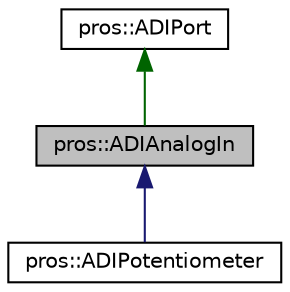 digraph "pros::ADIAnalogIn"
{
 // LATEX_PDF_SIZE
  edge [fontname="Helvetica",fontsize="10",labelfontname="Helvetica",labelfontsize="10"];
  node [fontname="Helvetica",fontsize="10",shape=record];
  Node1 [label="pros::ADIAnalogIn",height=0.2,width=0.4,color="black", fillcolor="grey75", style="filled", fontcolor="black",tooltip=" "];
  Node2 -> Node1 [dir="back",color="darkgreen",fontsize="10",style="solid",fontname="Helvetica"];
  Node2 [label="pros::ADIPort",height=0.2,width=0.4,color="black", fillcolor="white", style="filled",URL="$classpros_1_1ADIPort.html",tooltip=" "];
  Node1 -> Node3 [dir="back",color="midnightblue",fontsize="10",style="solid",fontname="Helvetica"];
  Node3 [label="pros::ADIPotentiometer",height=0.2,width=0.4,color="black", fillcolor="white", style="filled",URL="$classpros_1_1ADIPotentiometer.html",tooltip=" "];
}
